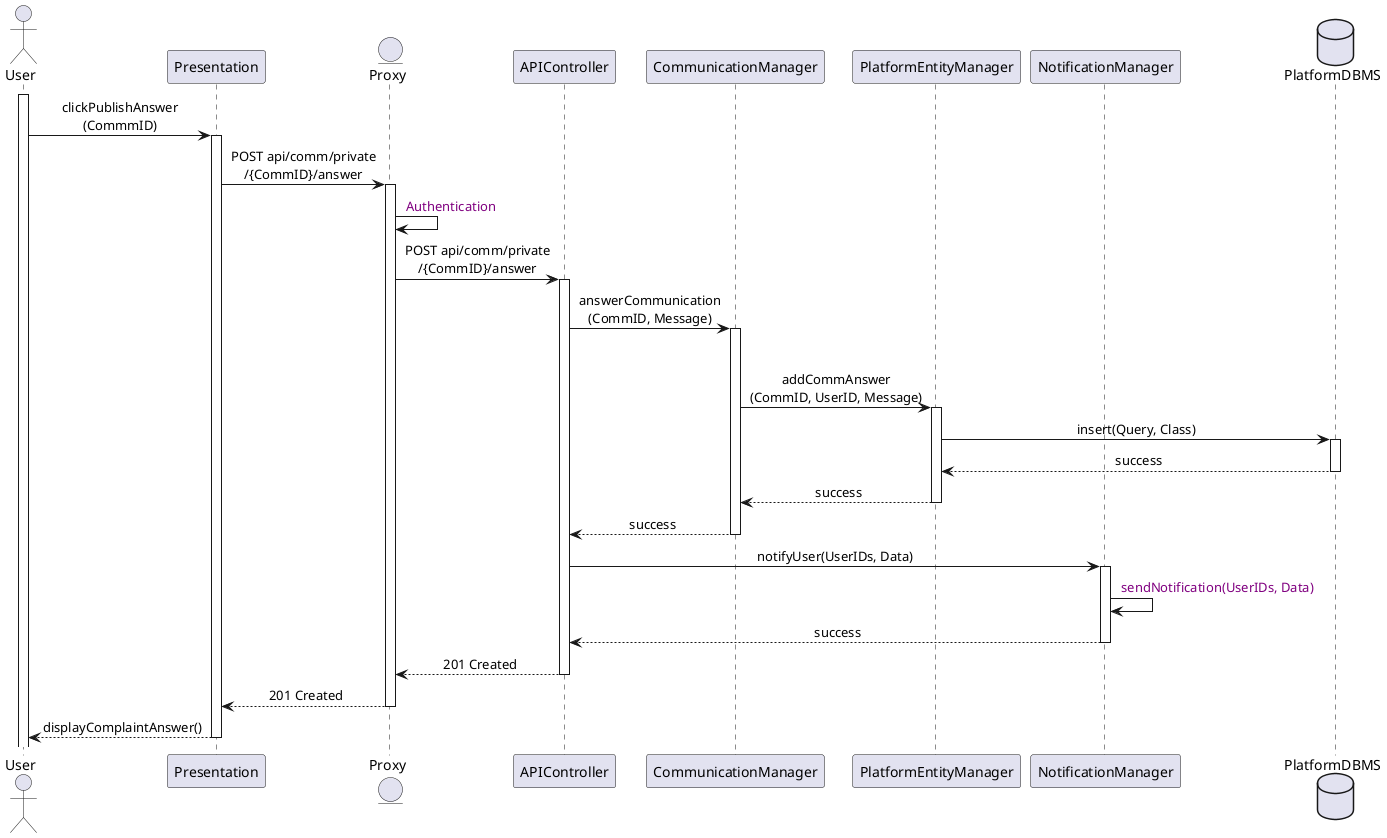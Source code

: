 @startuml UserOpensComplaint
skinparam sequenceMessageAlign center
actor       User
participant Presentation
entity      Proxy
participant APIController
participant CommunicationManager
participant PlatformEntityManager
participant NotificationManager
database    PlatformDBMS

' Assuming the user has already typed the answer of the complaint
' and the api call contains the complaintID, the answer and the user's token

activate User
User -> Presentation : clickPublishAnswer\n(CommmID)
activate Presentation
Presentation -> Proxy : POST api/comm/private\n/{CommID}/answer
activate Proxy
Proxy -> Proxy : <color:purple> Authentication
Proxy -> APIController : POST api/comm/private\n/{CommID}/answer
activate APIController
APIController -> CommunicationManager : answerCommunication\n(CommID, Message)
activate CommunicationManager
deactivate PlatformEntityManager
CommunicationManager -> PlatformEntityManager : addCommAnswer\n(CommID, UserID, Message)
activate PlatformEntityManager
PlatformEntityManager -> PlatformDBMS : insert(Query, Class)
activate PlatformDBMS
PlatformDBMS --> PlatformEntityManager : success
deactivate PlatformDBMS
PlatformEntityManager --> CommunicationManager : success
deactivate PlatformEntityManager
CommunicationManager --> APIController : success
deactivate CommunicationManager
APIController -> NotificationManager : notifyUser(UserIDs, Data)
activate NotificationManager
NotificationManager -> NotificationManager : <color:purple> sendNotification(UserIDs, Data)
NotificationManager --> APIController : success
deactivate NotificationManager
APIController --> Proxy : 201 Created
deactivate APIController
Proxy --> Presentation : 201 Created
deactivate Proxy
Presentation --> User : displayComplaintAnswer()
deactivate Presentation
@enduml